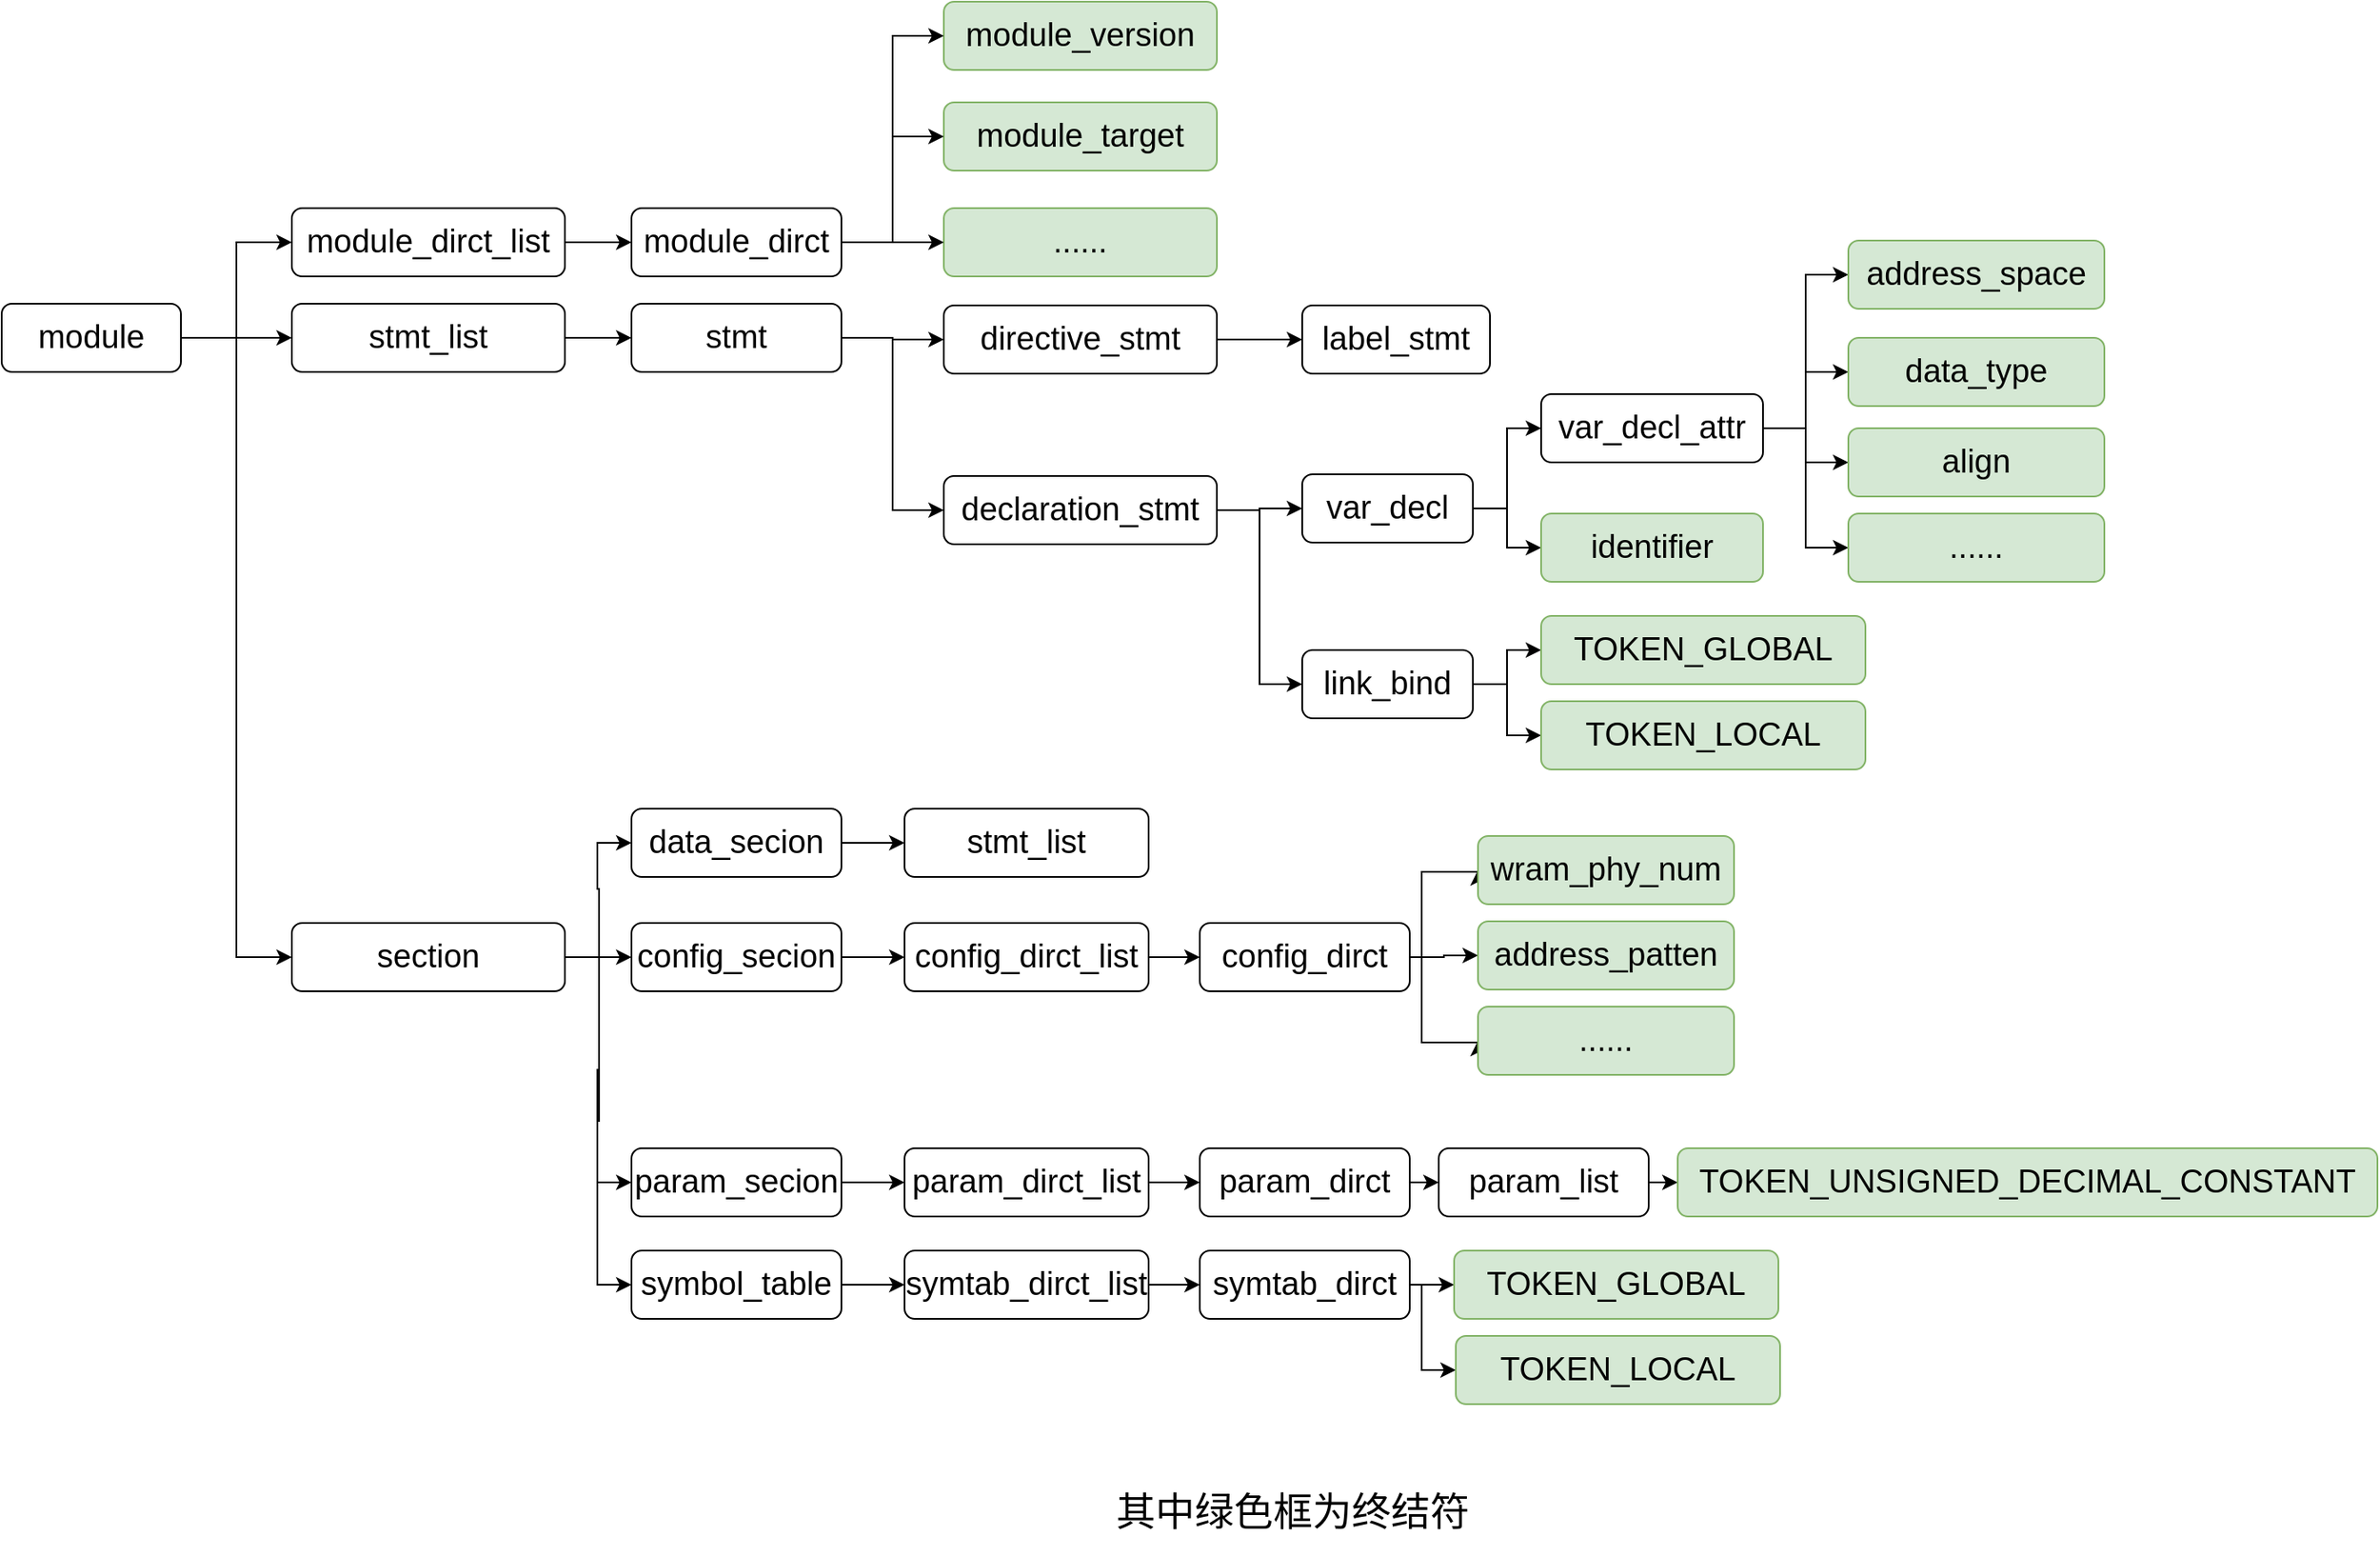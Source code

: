 <mxfile version="21.6.6" type="github">
  <diagram id="C5RBs43oDa-KdzZeNtuy" name="Page-1">
    <mxGraphModel dx="1593" dy="861" grid="1" gridSize="10" guides="1" tooltips="1" connect="1" arrows="1" fold="1" page="1" pageScale="1" pageWidth="827" pageHeight="1169" math="0" shadow="0">
      <root>
        <mxCell id="WIyWlLk6GJQsqaUBKTNV-0" />
        <mxCell id="WIyWlLk6GJQsqaUBKTNV-1" parent="WIyWlLk6GJQsqaUBKTNV-0" />
        <mxCell id="9TsU0oxgmrffolLevtJS-0" value="&lt;font style=&quot;font-size: 23px;&quot;&gt;其中绿色框为终结符&lt;/font&gt;" style="text;strokeColor=none;align=left;fillColor=none;html=1;verticalAlign=middle;whiteSpace=wrap;rounded=0;" parent="WIyWlLk6GJQsqaUBKTNV-1" vertex="1">
          <mxGeometry x="691" y="900" width="225" height="50" as="geometry" />
        </mxCell>
        <mxCell id="9TsU0oxgmrffolLevtJS-9" style="edgeStyle=orthogonalEdgeStyle;rounded=0;orthogonalLoop=1;jettySize=auto;html=1;exitX=1;exitY=0.5;exitDx=0;exitDy=0;entryX=0;entryY=0.5;entryDx=0;entryDy=0;" parent="WIyWlLk6GJQsqaUBKTNV-1" source="9TsU0oxgmrffolLevtJS-1" target="9TsU0oxgmrffolLevtJS-2" edge="1">
          <mxGeometry relative="1" as="geometry" />
        </mxCell>
        <mxCell id="9TsU0oxgmrffolLevtJS-11" style="edgeStyle=orthogonalEdgeStyle;rounded=0;orthogonalLoop=1;jettySize=auto;html=1;exitX=1;exitY=0.5;exitDx=0;exitDy=0;entryX=0;entryY=0.5;entryDx=0;entryDy=0;" parent="WIyWlLk6GJQsqaUBKTNV-1" source="9TsU0oxgmrffolLevtJS-1" target="9TsU0oxgmrffolLevtJS-3" edge="1">
          <mxGeometry relative="1" as="geometry" />
        </mxCell>
        <mxCell id="9BdcQisxTK_R5sLs8ezM-1" style="edgeStyle=orthogonalEdgeStyle;rounded=0;orthogonalLoop=1;jettySize=auto;html=1;exitX=1;exitY=0.5;exitDx=0;exitDy=0;entryX=0;entryY=0.5;entryDx=0;entryDy=0;" edge="1" parent="WIyWlLk6GJQsqaUBKTNV-1" source="9TsU0oxgmrffolLevtJS-1" target="9BdcQisxTK_R5sLs8ezM-0">
          <mxGeometry relative="1" as="geometry" />
        </mxCell>
        <mxCell id="9TsU0oxgmrffolLevtJS-1" value="&lt;font style=&quot;font-size: 19px;&quot;&gt;module&lt;/font&gt;" style="rounded=1;whiteSpace=wrap;html=1;" parent="WIyWlLk6GJQsqaUBKTNV-1" vertex="1">
          <mxGeometry x="40" y="217" width="105" height="40" as="geometry" />
        </mxCell>
        <mxCell id="9BdcQisxTK_R5sLs8ezM-3" style="edgeStyle=orthogonalEdgeStyle;rounded=0;orthogonalLoop=1;jettySize=auto;html=1;exitX=1;exitY=0.5;exitDx=0;exitDy=0;entryX=0;entryY=0.5;entryDx=0;entryDy=0;" edge="1" parent="WIyWlLk6GJQsqaUBKTNV-1" source="9TsU0oxgmrffolLevtJS-2" target="9BdcQisxTK_R5sLs8ezM-2">
          <mxGeometry relative="1" as="geometry" />
        </mxCell>
        <mxCell id="9TsU0oxgmrffolLevtJS-2" value="&lt;font style=&quot;font-size: 19px;&quot;&gt;module_dirct_list&lt;/font&gt;" style="rounded=1;whiteSpace=wrap;html=1;" parent="WIyWlLk6GJQsqaUBKTNV-1" vertex="1">
          <mxGeometry x="210" y="161" width="160" height="40" as="geometry" />
        </mxCell>
        <mxCell id="9BdcQisxTK_R5sLs8ezM-10" style="edgeStyle=orthogonalEdgeStyle;rounded=0;orthogonalLoop=1;jettySize=auto;html=1;exitX=1;exitY=0.5;exitDx=0;exitDy=0;entryX=0;entryY=0.5;entryDx=0;entryDy=0;" edge="1" parent="WIyWlLk6GJQsqaUBKTNV-1" source="9TsU0oxgmrffolLevtJS-3" target="9BdcQisxTK_R5sLs8ezM-9">
          <mxGeometry relative="1" as="geometry" />
        </mxCell>
        <mxCell id="9TsU0oxgmrffolLevtJS-3" value="&lt;font style=&quot;font-size: 19px;&quot;&gt;stmt_list&lt;/font&gt;" style="rounded=1;whiteSpace=wrap;html=1;" parent="WIyWlLk6GJQsqaUBKTNV-1" vertex="1">
          <mxGeometry x="210" y="217" width="160" height="40" as="geometry" />
        </mxCell>
        <mxCell id="9TsU0oxgmrffolLevtJS-40" value="&lt;font style=&quot;font-size: 19px;&quot;&gt;module_version&lt;br&gt;&lt;/font&gt;" style="rounded=1;whiteSpace=wrap;html=1;fillColor=#d5e8d4;strokeColor=#82b366;" parent="WIyWlLk6GJQsqaUBKTNV-1" vertex="1">
          <mxGeometry x="592" y="40" width="160" height="40" as="geometry" />
        </mxCell>
        <mxCell id="9TsU0oxgmrffolLevtJS-41" value="&lt;font style=&quot;font-size: 19px;&quot;&gt;module_target&lt;br&gt;&lt;/font&gt;" style="rounded=1;whiteSpace=wrap;html=1;fillColor=#d5e8d4;strokeColor=#82b366;" parent="WIyWlLk6GJQsqaUBKTNV-1" vertex="1">
          <mxGeometry x="592" y="99" width="160" height="40" as="geometry" />
        </mxCell>
        <mxCell id="9TsU0oxgmrffolLevtJS-42" value="&lt;font style=&quot;font-size: 19px;&quot;&gt;......&lt;br&gt;&lt;/font&gt;" style="rounded=1;whiteSpace=wrap;html=1;fillColor=#d5e8d4;strokeColor=#82b366;" parent="WIyWlLk6GJQsqaUBKTNV-1" vertex="1">
          <mxGeometry x="592" y="161" width="160" height="40" as="geometry" />
        </mxCell>
        <mxCell id="9TsU0oxgmrffolLevtJS-55" style="edgeStyle=orthogonalEdgeStyle;rounded=0;orthogonalLoop=1;jettySize=auto;html=1;exitX=1;exitY=0.5;exitDx=0;exitDy=0;entryX=0;entryY=0.5;entryDx=0;entryDy=0;" parent="WIyWlLk6GJQsqaUBKTNV-1" source="9TsU0oxgmrffolLevtJS-49" target="9TsU0oxgmrffolLevtJS-51" edge="1">
          <mxGeometry relative="1" as="geometry" />
        </mxCell>
        <mxCell id="9TsU0oxgmrffolLevtJS-49" value="&lt;font style=&quot;font-size: 19px;&quot;&gt;directive_stmt&lt;/font&gt;" style="rounded=1;whiteSpace=wrap;html=1;" parent="WIyWlLk6GJQsqaUBKTNV-1" vertex="1">
          <mxGeometry x="592" y="218" width="160" height="40" as="geometry" />
        </mxCell>
        <mxCell id="9TsU0oxgmrffolLevtJS-58" style="edgeStyle=orthogonalEdgeStyle;rounded=0;orthogonalLoop=1;jettySize=auto;html=1;exitX=1;exitY=0.5;exitDx=0;exitDy=0;entryX=0;entryY=0.5;entryDx=0;entryDy=0;" parent="WIyWlLk6GJQsqaUBKTNV-1" source="9TsU0oxgmrffolLevtJS-50" target="9TsU0oxgmrffolLevtJS-56" edge="1">
          <mxGeometry relative="1" as="geometry" />
        </mxCell>
        <mxCell id="9BdcQisxTK_R5sLs8ezM-27" style="edgeStyle=orthogonalEdgeStyle;rounded=0;orthogonalLoop=1;jettySize=auto;html=1;exitX=1;exitY=0.5;exitDx=0;exitDy=0;entryX=0;entryY=0.5;entryDx=0;entryDy=0;" edge="1" parent="WIyWlLk6GJQsqaUBKTNV-1" source="9TsU0oxgmrffolLevtJS-50" target="9BdcQisxTK_R5sLs8ezM-23">
          <mxGeometry relative="1" as="geometry" />
        </mxCell>
        <mxCell id="9TsU0oxgmrffolLevtJS-50" value="&lt;font style=&quot;font-size: 19px;&quot;&gt;declaration_stmt&lt;/font&gt;" style="rounded=1;whiteSpace=wrap;html=1;" parent="WIyWlLk6GJQsqaUBKTNV-1" vertex="1">
          <mxGeometry x="592" y="318" width="160" height="40" as="geometry" />
        </mxCell>
        <mxCell id="9TsU0oxgmrffolLevtJS-51" value="&lt;font style=&quot;font-size: 19px;&quot;&gt;label_stmt&lt;/font&gt;" style="rounded=1;whiteSpace=wrap;html=1;" parent="WIyWlLk6GJQsqaUBKTNV-1" vertex="1">
          <mxGeometry x="802" y="218" width="110" height="40" as="geometry" />
        </mxCell>
        <mxCell id="9TsU0oxgmrffolLevtJS-62" style="edgeStyle=orthogonalEdgeStyle;rounded=0;orthogonalLoop=1;jettySize=auto;html=1;exitX=1;exitY=0.5;exitDx=0;exitDy=0;entryX=0;entryY=0.5;entryDx=0;entryDy=0;" parent="WIyWlLk6GJQsqaUBKTNV-1" source="9TsU0oxgmrffolLevtJS-56" target="9TsU0oxgmrffolLevtJS-61" edge="1">
          <mxGeometry relative="1" as="geometry" />
        </mxCell>
        <mxCell id="9BdcQisxTK_R5sLs8ezM-14" style="edgeStyle=orthogonalEdgeStyle;rounded=0;orthogonalLoop=1;jettySize=auto;html=1;exitX=1;exitY=0.5;exitDx=0;exitDy=0;entryX=0;entryY=0.5;entryDx=0;entryDy=0;" edge="1" parent="WIyWlLk6GJQsqaUBKTNV-1" source="9TsU0oxgmrffolLevtJS-56" target="9BdcQisxTK_R5sLs8ezM-13">
          <mxGeometry relative="1" as="geometry" />
        </mxCell>
        <mxCell id="9TsU0oxgmrffolLevtJS-56" value="&lt;font style=&quot;font-size: 19px;&quot;&gt;var_decl&lt;/font&gt;" style="rounded=1;whiteSpace=wrap;html=1;" parent="WIyWlLk6GJQsqaUBKTNV-1" vertex="1">
          <mxGeometry x="802" y="317" width="100" height="40" as="geometry" />
        </mxCell>
        <mxCell id="9BdcQisxTK_R5sLs8ezM-19" style="edgeStyle=orthogonalEdgeStyle;rounded=0;orthogonalLoop=1;jettySize=auto;html=1;exitX=1;exitY=0.5;exitDx=0;exitDy=0;entryX=0;entryY=0.5;entryDx=0;entryDy=0;" edge="1" parent="WIyWlLk6GJQsqaUBKTNV-1" source="9TsU0oxgmrffolLevtJS-61" target="9BdcQisxTK_R5sLs8ezM-15">
          <mxGeometry relative="1" as="geometry" />
        </mxCell>
        <mxCell id="9BdcQisxTK_R5sLs8ezM-20" style="edgeStyle=orthogonalEdgeStyle;rounded=0;orthogonalLoop=1;jettySize=auto;html=1;exitX=1;exitY=0.5;exitDx=0;exitDy=0;entryX=0;entryY=0.5;entryDx=0;entryDy=0;" edge="1" parent="WIyWlLk6GJQsqaUBKTNV-1" source="9TsU0oxgmrffolLevtJS-61" target="9BdcQisxTK_R5sLs8ezM-16">
          <mxGeometry relative="1" as="geometry" />
        </mxCell>
        <mxCell id="9BdcQisxTK_R5sLs8ezM-21" style="edgeStyle=orthogonalEdgeStyle;rounded=0;orthogonalLoop=1;jettySize=auto;html=1;exitX=1;exitY=0.5;exitDx=0;exitDy=0;entryX=0;entryY=0.5;entryDx=0;entryDy=0;" edge="1" parent="WIyWlLk6GJQsqaUBKTNV-1" source="9TsU0oxgmrffolLevtJS-61" target="9BdcQisxTK_R5sLs8ezM-17">
          <mxGeometry relative="1" as="geometry" />
        </mxCell>
        <mxCell id="9BdcQisxTK_R5sLs8ezM-22" style="edgeStyle=orthogonalEdgeStyle;rounded=0;orthogonalLoop=1;jettySize=auto;html=1;exitX=1;exitY=0.5;exitDx=0;exitDy=0;entryX=0;entryY=0.5;entryDx=0;entryDy=0;" edge="1" parent="WIyWlLk6GJQsqaUBKTNV-1" source="9TsU0oxgmrffolLevtJS-61" target="9BdcQisxTK_R5sLs8ezM-18">
          <mxGeometry relative="1" as="geometry" />
        </mxCell>
        <mxCell id="9TsU0oxgmrffolLevtJS-61" value="&lt;font style=&quot;font-size: 19px;&quot;&gt;var_decl_attr&lt;/font&gt;" style="rounded=1;whiteSpace=wrap;html=1;" parent="WIyWlLk6GJQsqaUBKTNV-1" vertex="1">
          <mxGeometry x="942" y="270" width="130" height="40" as="geometry" />
        </mxCell>
        <mxCell id="9BdcQisxTK_R5sLs8ezM-34" style="edgeStyle=orthogonalEdgeStyle;rounded=0;orthogonalLoop=1;jettySize=auto;html=1;exitX=1;exitY=0.5;exitDx=0;exitDy=0;entryX=0;entryY=0.5;entryDx=0;entryDy=0;" edge="1" parent="WIyWlLk6GJQsqaUBKTNV-1" source="9BdcQisxTK_R5sLs8ezM-0" target="9BdcQisxTK_R5sLs8ezM-30">
          <mxGeometry relative="1" as="geometry" />
        </mxCell>
        <mxCell id="9BdcQisxTK_R5sLs8ezM-35" style="edgeStyle=orthogonalEdgeStyle;rounded=0;orthogonalLoop=1;jettySize=auto;html=1;exitX=1;exitY=0.5;exitDx=0;exitDy=0;entryX=0;entryY=0.5;entryDx=0;entryDy=0;" edge="1" parent="WIyWlLk6GJQsqaUBKTNV-1" source="9BdcQisxTK_R5sLs8ezM-0" target="9BdcQisxTK_R5sLs8ezM-31">
          <mxGeometry relative="1" as="geometry" />
        </mxCell>
        <mxCell id="9BdcQisxTK_R5sLs8ezM-36" style="edgeStyle=orthogonalEdgeStyle;rounded=0;orthogonalLoop=1;jettySize=auto;html=1;exitX=1;exitY=0.5;exitDx=0;exitDy=0;entryX=0;entryY=0.5;entryDx=0;entryDy=0;" edge="1" parent="WIyWlLk6GJQsqaUBKTNV-1" source="9BdcQisxTK_R5sLs8ezM-0" target="9BdcQisxTK_R5sLs8ezM-32">
          <mxGeometry relative="1" as="geometry" />
        </mxCell>
        <mxCell id="9BdcQisxTK_R5sLs8ezM-37" style="edgeStyle=orthogonalEdgeStyle;rounded=0;orthogonalLoop=1;jettySize=auto;html=1;exitX=1;exitY=0.5;exitDx=0;exitDy=0;entryX=0;entryY=0.5;entryDx=0;entryDy=0;" edge="1" parent="WIyWlLk6GJQsqaUBKTNV-1" source="9BdcQisxTK_R5sLs8ezM-0" target="9BdcQisxTK_R5sLs8ezM-33">
          <mxGeometry relative="1" as="geometry" />
        </mxCell>
        <mxCell id="9BdcQisxTK_R5sLs8ezM-0" value="&lt;font style=&quot;font-size: 19px;&quot;&gt;section&lt;/font&gt;" style="rounded=1;whiteSpace=wrap;html=1;" vertex="1" parent="WIyWlLk6GJQsqaUBKTNV-1">
          <mxGeometry x="210" y="580" width="160" height="40" as="geometry" />
        </mxCell>
        <mxCell id="9BdcQisxTK_R5sLs8ezM-4" style="edgeStyle=orthogonalEdgeStyle;rounded=0;orthogonalLoop=1;jettySize=auto;html=1;exitX=1;exitY=0.5;exitDx=0;exitDy=0;entryX=0;entryY=0.5;entryDx=0;entryDy=0;" edge="1" parent="WIyWlLk6GJQsqaUBKTNV-1" source="9BdcQisxTK_R5sLs8ezM-2" target="9TsU0oxgmrffolLevtJS-40">
          <mxGeometry relative="1" as="geometry" />
        </mxCell>
        <mxCell id="9BdcQisxTK_R5sLs8ezM-5" style="edgeStyle=orthogonalEdgeStyle;rounded=0;orthogonalLoop=1;jettySize=auto;html=1;exitX=1;exitY=0.5;exitDx=0;exitDy=0;entryX=0;entryY=0.5;entryDx=0;entryDy=0;" edge="1" parent="WIyWlLk6GJQsqaUBKTNV-1" source="9BdcQisxTK_R5sLs8ezM-2" target="9TsU0oxgmrffolLevtJS-41">
          <mxGeometry relative="1" as="geometry" />
        </mxCell>
        <mxCell id="9BdcQisxTK_R5sLs8ezM-6" style="edgeStyle=orthogonalEdgeStyle;rounded=0;orthogonalLoop=1;jettySize=auto;html=1;exitX=1;exitY=0.5;exitDx=0;exitDy=0;entryX=0;entryY=0.5;entryDx=0;entryDy=0;" edge="1" parent="WIyWlLk6GJQsqaUBKTNV-1" source="9BdcQisxTK_R5sLs8ezM-2" target="9TsU0oxgmrffolLevtJS-42">
          <mxGeometry relative="1" as="geometry" />
        </mxCell>
        <mxCell id="9BdcQisxTK_R5sLs8ezM-2" value="&lt;font style=&quot;font-size: 19px;&quot;&gt;module_dirct&lt;/font&gt;" style="rounded=1;whiteSpace=wrap;html=1;" vertex="1" parent="WIyWlLk6GJQsqaUBKTNV-1">
          <mxGeometry x="409" y="161" width="123" height="40" as="geometry" />
        </mxCell>
        <mxCell id="9BdcQisxTK_R5sLs8ezM-11" style="edgeStyle=orthogonalEdgeStyle;rounded=0;orthogonalLoop=1;jettySize=auto;html=1;exitX=1;exitY=0.5;exitDx=0;exitDy=0;entryX=0;entryY=0.5;entryDx=0;entryDy=0;" edge="1" parent="WIyWlLk6GJQsqaUBKTNV-1" source="9BdcQisxTK_R5sLs8ezM-9" target="9TsU0oxgmrffolLevtJS-49">
          <mxGeometry relative="1" as="geometry" />
        </mxCell>
        <mxCell id="9BdcQisxTK_R5sLs8ezM-12" style="edgeStyle=orthogonalEdgeStyle;rounded=0;orthogonalLoop=1;jettySize=auto;html=1;exitX=1;exitY=0.5;exitDx=0;exitDy=0;entryX=0;entryY=0.5;entryDx=0;entryDy=0;" edge="1" parent="WIyWlLk6GJQsqaUBKTNV-1" source="9BdcQisxTK_R5sLs8ezM-9" target="9TsU0oxgmrffolLevtJS-50">
          <mxGeometry relative="1" as="geometry" />
        </mxCell>
        <mxCell id="9BdcQisxTK_R5sLs8ezM-9" value="&lt;font style=&quot;font-size: 19px;&quot;&gt;stmt&lt;/font&gt;" style="rounded=1;whiteSpace=wrap;html=1;" vertex="1" parent="WIyWlLk6GJQsqaUBKTNV-1">
          <mxGeometry x="409" y="217" width="123" height="40" as="geometry" />
        </mxCell>
        <mxCell id="9BdcQisxTK_R5sLs8ezM-13" value="&lt;font style=&quot;font-size: 19px;&quot;&gt;identifier&lt;/font&gt;" style="rounded=1;whiteSpace=wrap;html=1;fillColor=#d5e8d4;strokeColor=#82b366;" vertex="1" parent="WIyWlLk6GJQsqaUBKTNV-1">
          <mxGeometry x="942" y="340" width="130" height="40" as="geometry" />
        </mxCell>
        <mxCell id="9BdcQisxTK_R5sLs8ezM-15" value="&lt;font style=&quot;font-size: 19px;&quot;&gt;address_space&lt;/font&gt;" style="rounded=1;whiteSpace=wrap;html=1;fillColor=#d5e8d4;strokeColor=#82b366;" vertex="1" parent="WIyWlLk6GJQsqaUBKTNV-1">
          <mxGeometry x="1122" y="180" width="150" height="40" as="geometry" />
        </mxCell>
        <mxCell id="9BdcQisxTK_R5sLs8ezM-16" value="&lt;font style=&quot;font-size: 19px;&quot;&gt;data_type&lt;/font&gt;" style="rounded=1;whiteSpace=wrap;html=1;fillColor=#d5e8d4;strokeColor=#82b366;" vertex="1" parent="WIyWlLk6GJQsqaUBKTNV-1">
          <mxGeometry x="1122" y="237" width="150" height="40" as="geometry" />
        </mxCell>
        <mxCell id="9BdcQisxTK_R5sLs8ezM-17" value="&lt;font style=&quot;font-size: 19px;&quot;&gt;align&lt;/font&gt;" style="rounded=1;whiteSpace=wrap;html=1;fillColor=#d5e8d4;strokeColor=#82b366;" vertex="1" parent="WIyWlLk6GJQsqaUBKTNV-1">
          <mxGeometry x="1122" y="290" width="150" height="40" as="geometry" />
        </mxCell>
        <mxCell id="9BdcQisxTK_R5sLs8ezM-18" value="&lt;font style=&quot;font-size: 19px;&quot;&gt;......&lt;/font&gt;" style="rounded=1;whiteSpace=wrap;html=1;fillColor=#d5e8d4;strokeColor=#82b366;" vertex="1" parent="WIyWlLk6GJQsqaUBKTNV-1">
          <mxGeometry x="1122" y="340" width="150" height="40" as="geometry" />
        </mxCell>
        <mxCell id="9BdcQisxTK_R5sLs8ezM-28" style="edgeStyle=orthogonalEdgeStyle;rounded=0;orthogonalLoop=1;jettySize=auto;html=1;exitX=1;exitY=0.5;exitDx=0;exitDy=0;entryX=0;entryY=0.5;entryDx=0;entryDy=0;" edge="1" parent="WIyWlLk6GJQsqaUBKTNV-1" source="9BdcQisxTK_R5sLs8ezM-23" target="9BdcQisxTK_R5sLs8ezM-24">
          <mxGeometry relative="1" as="geometry" />
        </mxCell>
        <mxCell id="9BdcQisxTK_R5sLs8ezM-29" style="edgeStyle=orthogonalEdgeStyle;rounded=0;orthogonalLoop=1;jettySize=auto;html=1;exitX=1;exitY=0.5;exitDx=0;exitDy=0;entryX=0;entryY=0.5;entryDx=0;entryDy=0;" edge="1" parent="WIyWlLk6GJQsqaUBKTNV-1" source="9BdcQisxTK_R5sLs8ezM-23" target="9BdcQisxTK_R5sLs8ezM-26">
          <mxGeometry relative="1" as="geometry" />
        </mxCell>
        <mxCell id="9BdcQisxTK_R5sLs8ezM-23" value="&lt;font style=&quot;font-size: 19px;&quot;&gt;link_bind&lt;/font&gt;" style="rounded=1;whiteSpace=wrap;html=1;" vertex="1" parent="WIyWlLk6GJQsqaUBKTNV-1">
          <mxGeometry x="802" y="420" width="100" height="40" as="geometry" />
        </mxCell>
        <mxCell id="9BdcQisxTK_R5sLs8ezM-24" value="&lt;font style=&quot;font-size: 19px;&quot;&gt;TOKEN_GLOBAL&lt;/font&gt;" style="rounded=1;whiteSpace=wrap;html=1;fillColor=#d5e8d4;strokeColor=#82b366;" vertex="1" parent="WIyWlLk6GJQsqaUBKTNV-1">
          <mxGeometry x="942" y="400" width="190" height="40" as="geometry" />
        </mxCell>
        <mxCell id="9BdcQisxTK_R5sLs8ezM-26" value="&lt;font style=&quot;font-size: 19px;&quot;&gt;TOKEN_LOCAL&lt;/font&gt;" style="rounded=1;whiteSpace=wrap;html=1;fillColor=#d5e8d4;strokeColor=#82b366;" vertex="1" parent="WIyWlLk6GJQsqaUBKTNV-1">
          <mxGeometry x="942" y="450" width="190" height="40" as="geometry" />
        </mxCell>
        <mxCell id="9BdcQisxTK_R5sLs8ezM-51" style="edgeStyle=orthogonalEdgeStyle;rounded=0;orthogonalLoop=1;jettySize=auto;html=1;exitX=1;exitY=0.5;exitDx=0;exitDy=0;entryX=0;entryY=0.5;entryDx=0;entryDy=0;" edge="1" parent="WIyWlLk6GJQsqaUBKTNV-1" source="9BdcQisxTK_R5sLs8ezM-30" target="9BdcQisxTK_R5sLs8ezM-38">
          <mxGeometry relative="1" as="geometry" />
        </mxCell>
        <mxCell id="9BdcQisxTK_R5sLs8ezM-30" value="&lt;font style=&quot;font-size: 19px;&quot;&gt;data_secion&lt;/font&gt;" style="rounded=1;whiteSpace=wrap;html=1;" vertex="1" parent="WIyWlLk6GJQsqaUBKTNV-1">
          <mxGeometry x="409" y="513" width="123" height="40" as="geometry" />
        </mxCell>
        <mxCell id="9BdcQisxTK_R5sLs8ezM-46" style="edgeStyle=orthogonalEdgeStyle;rounded=0;orthogonalLoop=1;jettySize=auto;html=1;exitX=1;exitY=0.5;exitDx=0;exitDy=0;entryX=0;entryY=0.5;entryDx=0;entryDy=0;" edge="1" parent="WIyWlLk6GJQsqaUBKTNV-1" source="9BdcQisxTK_R5sLs8ezM-31" target="9BdcQisxTK_R5sLs8ezM-39">
          <mxGeometry relative="1" as="geometry" />
        </mxCell>
        <mxCell id="9BdcQisxTK_R5sLs8ezM-31" value="&lt;font style=&quot;font-size: 19px;&quot;&gt;config_secion&lt;/font&gt;" style="rounded=1;whiteSpace=wrap;html=1;" vertex="1" parent="WIyWlLk6GJQsqaUBKTNV-1">
          <mxGeometry x="409" y="580" width="123" height="40" as="geometry" />
        </mxCell>
        <mxCell id="9BdcQisxTK_R5sLs8ezM-52" value="" style="edgeStyle=orthogonalEdgeStyle;rounded=0;orthogonalLoop=1;jettySize=auto;html=1;" edge="1" parent="WIyWlLk6GJQsqaUBKTNV-1" source="9BdcQisxTK_R5sLs8ezM-32" target="9BdcQisxTK_R5sLs8ezM-40">
          <mxGeometry relative="1" as="geometry" />
        </mxCell>
        <mxCell id="9BdcQisxTK_R5sLs8ezM-32" value="&lt;font style=&quot;font-size: 19px;&quot;&gt;param_secion&lt;/font&gt;" style="rounded=1;whiteSpace=wrap;html=1;" vertex="1" parent="WIyWlLk6GJQsqaUBKTNV-1">
          <mxGeometry x="409" y="712" width="123" height="40" as="geometry" />
        </mxCell>
        <mxCell id="9BdcQisxTK_R5sLs8ezM-57" value="" style="edgeStyle=orthogonalEdgeStyle;rounded=0;orthogonalLoop=1;jettySize=auto;html=1;" edge="1" parent="WIyWlLk6GJQsqaUBKTNV-1" source="9BdcQisxTK_R5sLs8ezM-33" target="9BdcQisxTK_R5sLs8ezM-41">
          <mxGeometry relative="1" as="geometry" />
        </mxCell>
        <mxCell id="9BdcQisxTK_R5sLs8ezM-33" value="&lt;font style=&quot;font-size: 19px;&quot;&gt;symbol_table&lt;/font&gt;" style="rounded=1;whiteSpace=wrap;html=1;" vertex="1" parent="WIyWlLk6GJQsqaUBKTNV-1">
          <mxGeometry x="409" y="772" width="123" height="40" as="geometry" />
        </mxCell>
        <mxCell id="9BdcQisxTK_R5sLs8ezM-38" value="&lt;font style=&quot;font-size: 19px;&quot;&gt;stmt_list&lt;/font&gt;" style="rounded=1;whiteSpace=wrap;html=1;" vertex="1" parent="WIyWlLk6GJQsqaUBKTNV-1">
          <mxGeometry x="569" y="513" width="143" height="40" as="geometry" />
        </mxCell>
        <mxCell id="9BdcQisxTK_R5sLs8ezM-47" style="edgeStyle=orthogonalEdgeStyle;rounded=0;orthogonalLoop=1;jettySize=auto;html=1;exitX=1;exitY=0.5;exitDx=0;exitDy=0;entryX=0;entryY=0.5;entryDx=0;entryDy=0;" edge="1" parent="WIyWlLk6GJQsqaUBKTNV-1" source="9BdcQisxTK_R5sLs8ezM-39" target="9BdcQisxTK_R5sLs8ezM-42">
          <mxGeometry relative="1" as="geometry" />
        </mxCell>
        <mxCell id="9BdcQisxTK_R5sLs8ezM-39" value="&lt;font style=&quot;font-size: 19px;&quot;&gt;config_dirct_list&lt;/font&gt;" style="rounded=1;whiteSpace=wrap;html=1;" vertex="1" parent="WIyWlLk6GJQsqaUBKTNV-1">
          <mxGeometry x="569" y="580" width="143" height="40" as="geometry" />
        </mxCell>
        <mxCell id="9BdcQisxTK_R5sLs8ezM-54" value="" style="edgeStyle=orthogonalEdgeStyle;rounded=0;orthogonalLoop=1;jettySize=auto;html=1;" edge="1" parent="WIyWlLk6GJQsqaUBKTNV-1" source="9BdcQisxTK_R5sLs8ezM-40" target="9BdcQisxTK_R5sLs8ezM-53">
          <mxGeometry relative="1" as="geometry" />
        </mxCell>
        <mxCell id="9BdcQisxTK_R5sLs8ezM-40" value="&lt;font style=&quot;font-size: 19px;&quot;&gt;param_dirct_list&lt;/font&gt;" style="rounded=1;whiteSpace=wrap;html=1;" vertex="1" parent="WIyWlLk6GJQsqaUBKTNV-1">
          <mxGeometry x="569" y="712" width="143" height="40" as="geometry" />
        </mxCell>
        <mxCell id="9BdcQisxTK_R5sLs8ezM-59" style="edgeStyle=orthogonalEdgeStyle;rounded=0;orthogonalLoop=1;jettySize=auto;html=1;exitX=1;exitY=0.5;exitDx=0;exitDy=0;entryX=0;entryY=0.5;entryDx=0;entryDy=0;" edge="1" parent="WIyWlLk6GJQsqaUBKTNV-1" source="9BdcQisxTK_R5sLs8ezM-41" target="9BdcQisxTK_R5sLs8ezM-58">
          <mxGeometry relative="1" as="geometry" />
        </mxCell>
        <mxCell id="9BdcQisxTK_R5sLs8ezM-41" value="&lt;font style=&quot;font-size: 19px;&quot;&gt;symtab_dirct_list&lt;/font&gt;" style="rounded=1;whiteSpace=wrap;html=1;" vertex="1" parent="WIyWlLk6GJQsqaUBKTNV-1">
          <mxGeometry x="569" y="772" width="143" height="40" as="geometry" />
        </mxCell>
        <mxCell id="9BdcQisxTK_R5sLs8ezM-48" style="edgeStyle=orthogonalEdgeStyle;rounded=0;orthogonalLoop=1;jettySize=auto;html=1;exitX=1;exitY=0.5;exitDx=0;exitDy=0;entryX=0;entryY=0.5;entryDx=0;entryDy=0;" edge="1" parent="WIyWlLk6GJQsqaUBKTNV-1" source="9BdcQisxTK_R5sLs8ezM-42" target="9BdcQisxTK_R5sLs8ezM-44">
          <mxGeometry relative="1" as="geometry">
            <Array as="points">
              <mxPoint x="872" y="600" />
              <mxPoint x="872" y="550" />
            </Array>
          </mxGeometry>
        </mxCell>
        <mxCell id="9BdcQisxTK_R5sLs8ezM-49" style="edgeStyle=orthogonalEdgeStyle;rounded=0;orthogonalLoop=1;jettySize=auto;html=1;exitX=1;exitY=0.5;exitDx=0;exitDy=0;entryX=0;entryY=0.5;entryDx=0;entryDy=0;" edge="1" parent="WIyWlLk6GJQsqaUBKTNV-1" source="9BdcQisxTK_R5sLs8ezM-42" target="9BdcQisxTK_R5sLs8ezM-45">
          <mxGeometry relative="1" as="geometry" />
        </mxCell>
        <mxCell id="9BdcQisxTK_R5sLs8ezM-50" style="edgeStyle=orthogonalEdgeStyle;rounded=0;orthogonalLoop=1;jettySize=auto;html=1;exitX=1;exitY=0.5;exitDx=0;exitDy=0;entryX=0;entryY=0.5;entryDx=0;entryDy=0;" edge="1" parent="WIyWlLk6GJQsqaUBKTNV-1" source="9BdcQisxTK_R5sLs8ezM-42" target="9BdcQisxTK_R5sLs8ezM-43">
          <mxGeometry relative="1" as="geometry">
            <Array as="points">
              <mxPoint x="872" y="600" />
              <mxPoint x="872" y="650" />
            </Array>
          </mxGeometry>
        </mxCell>
        <mxCell id="9BdcQisxTK_R5sLs8ezM-42" value="&lt;font style=&quot;font-size: 19px;&quot;&gt;config_dirct&lt;/font&gt;" style="rounded=1;whiteSpace=wrap;html=1;" vertex="1" parent="WIyWlLk6GJQsqaUBKTNV-1">
          <mxGeometry x="742" y="580" width="123" height="40" as="geometry" />
        </mxCell>
        <mxCell id="9BdcQisxTK_R5sLs8ezM-43" value="&lt;font style=&quot;font-size: 19px;&quot;&gt;......&lt;/font&gt;" style="rounded=1;whiteSpace=wrap;html=1;fillColor=#d5e8d4;strokeColor=#82b366;" vertex="1" parent="WIyWlLk6GJQsqaUBKTNV-1">
          <mxGeometry x="905" y="629" width="150" height="40" as="geometry" />
        </mxCell>
        <mxCell id="9BdcQisxTK_R5sLs8ezM-44" value="&lt;font style=&quot;font-size: 19px;&quot;&gt;wram_phy_num&lt;/font&gt;" style="rounded=1;whiteSpace=wrap;html=1;fillColor=#d5e8d4;strokeColor=#82b366;" vertex="1" parent="WIyWlLk6GJQsqaUBKTNV-1">
          <mxGeometry x="905" y="529" width="150" height="40" as="geometry" />
        </mxCell>
        <mxCell id="9BdcQisxTK_R5sLs8ezM-45" value="&lt;font style=&quot;font-size: 19px;&quot;&gt;address_patten&lt;/font&gt;" style="rounded=1;whiteSpace=wrap;html=1;fillColor=#d5e8d4;strokeColor=#82b366;" vertex="1" parent="WIyWlLk6GJQsqaUBKTNV-1">
          <mxGeometry x="905" y="579" width="150" height="40" as="geometry" />
        </mxCell>
        <mxCell id="9BdcQisxTK_R5sLs8ezM-62" style="edgeStyle=orthogonalEdgeStyle;rounded=0;orthogonalLoop=1;jettySize=auto;html=1;exitX=1;exitY=0.5;exitDx=0;exitDy=0;entryX=0;entryY=0.5;entryDx=0;entryDy=0;" edge="1" parent="WIyWlLk6GJQsqaUBKTNV-1" source="9BdcQisxTK_R5sLs8ezM-53" target="9BdcQisxTK_R5sLs8ezM-60">
          <mxGeometry relative="1" as="geometry" />
        </mxCell>
        <mxCell id="9BdcQisxTK_R5sLs8ezM-53" value="&lt;font style=&quot;font-size: 19px;&quot;&gt;param_dirct&lt;/font&gt;" style="rounded=1;whiteSpace=wrap;html=1;" vertex="1" parent="WIyWlLk6GJQsqaUBKTNV-1">
          <mxGeometry x="742" y="712" width="123" height="40" as="geometry" />
        </mxCell>
        <mxCell id="9BdcQisxTK_R5sLs8ezM-66" style="edgeStyle=orthogonalEdgeStyle;rounded=0;orthogonalLoop=1;jettySize=auto;html=1;exitX=1;exitY=0.5;exitDx=0;exitDy=0;entryX=0;entryY=0.5;entryDx=0;entryDy=0;" edge="1" parent="WIyWlLk6GJQsqaUBKTNV-1" source="9BdcQisxTK_R5sLs8ezM-58" target="9BdcQisxTK_R5sLs8ezM-64">
          <mxGeometry relative="1" as="geometry" />
        </mxCell>
        <mxCell id="9BdcQisxTK_R5sLs8ezM-67" style="edgeStyle=orthogonalEdgeStyle;rounded=0;orthogonalLoop=1;jettySize=auto;html=1;exitX=1;exitY=0.5;exitDx=0;exitDy=0;entryX=0;entryY=0.5;entryDx=0;entryDy=0;" edge="1" parent="WIyWlLk6GJQsqaUBKTNV-1" source="9BdcQisxTK_R5sLs8ezM-58" target="9BdcQisxTK_R5sLs8ezM-65">
          <mxGeometry relative="1" as="geometry">
            <Array as="points">
              <mxPoint x="872" y="792" />
              <mxPoint x="872" y="842" />
            </Array>
          </mxGeometry>
        </mxCell>
        <mxCell id="9BdcQisxTK_R5sLs8ezM-58" value="&lt;font style=&quot;font-size: 19px;&quot;&gt;symtab_dirct&lt;/font&gt;" style="rounded=1;whiteSpace=wrap;html=1;" vertex="1" parent="WIyWlLk6GJQsqaUBKTNV-1">
          <mxGeometry x="742" y="772" width="123" height="40" as="geometry" />
        </mxCell>
        <mxCell id="9BdcQisxTK_R5sLs8ezM-63" style="edgeStyle=orthogonalEdgeStyle;rounded=0;orthogonalLoop=1;jettySize=auto;html=1;exitX=1;exitY=0.5;exitDx=0;exitDy=0;entryX=0;entryY=0.5;entryDx=0;entryDy=0;" edge="1" parent="WIyWlLk6GJQsqaUBKTNV-1" source="9BdcQisxTK_R5sLs8ezM-60" target="9BdcQisxTK_R5sLs8ezM-61">
          <mxGeometry relative="1" as="geometry" />
        </mxCell>
        <mxCell id="9BdcQisxTK_R5sLs8ezM-60" value="&lt;font style=&quot;font-size: 19px;&quot;&gt;param_list&lt;/font&gt;" style="rounded=1;whiteSpace=wrap;html=1;" vertex="1" parent="WIyWlLk6GJQsqaUBKTNV-1">
          <mxGeometry x="882" y="712" width="123" height="40" as="geometry" />
        </mxCell>
        <mxCell id="9BdcQisxTK_R5sLs8ezM-61" value="&lt;font style=&quot;font-size: 19px;&quot;&gt;TOKEN_UNSIGNED_DECIMAL_CONSTANT&lt;/font&gt;" style="rounded=1;whiteSpace=wrap;html=1;fillColor=#d5e8d4;strokeColor=#82b366;" vertex="1" parent="WIyWlLk6GJQsqaUBKTNV-1">
          <mxGeometry x="1022" y="712" width="410" height="40" as="geometry" />
        </mxCell>
        <mxCell id="9BdcQisxTK_R5sLs8ezM-64" value="&lt;font style=&quot;font-size: 19px;&quot;&gt;TOKEN_GLOBAL&lt;/font&gt;" style="rounded=1;whiteSpace=wrap;html=1;fillColor=#d5e8d4;strokeColor=#82b366;" vertex="1" parent="WIyWlLk6GJQsqaUBKTNV-1">
          <mxGeometry x="891" y="772" width="190" height="40" as="geometry" />
        </mxCell>
        <mxCell id="9BdcQisxTK_R5sLs8ezM-65" value="&lt;font style=&quot;font-size: 19px;&quot;&gt;TOKEN_LOCAL&lt;/font&gt;" style="rounded=1;whiteSpace=wrap;html=1;fillColor=#d5e8d4;strokeColor=#82b366;" vertex="1" parent="WIyWlLk6GJQsqaUBKTNV-1">
          <mxGeometry x="892" y="822" width="190" height="40" as="geometry" />
        </mxCell>
      </root>
    </mxGraphModel>
  </diagram>
</mxfile>
